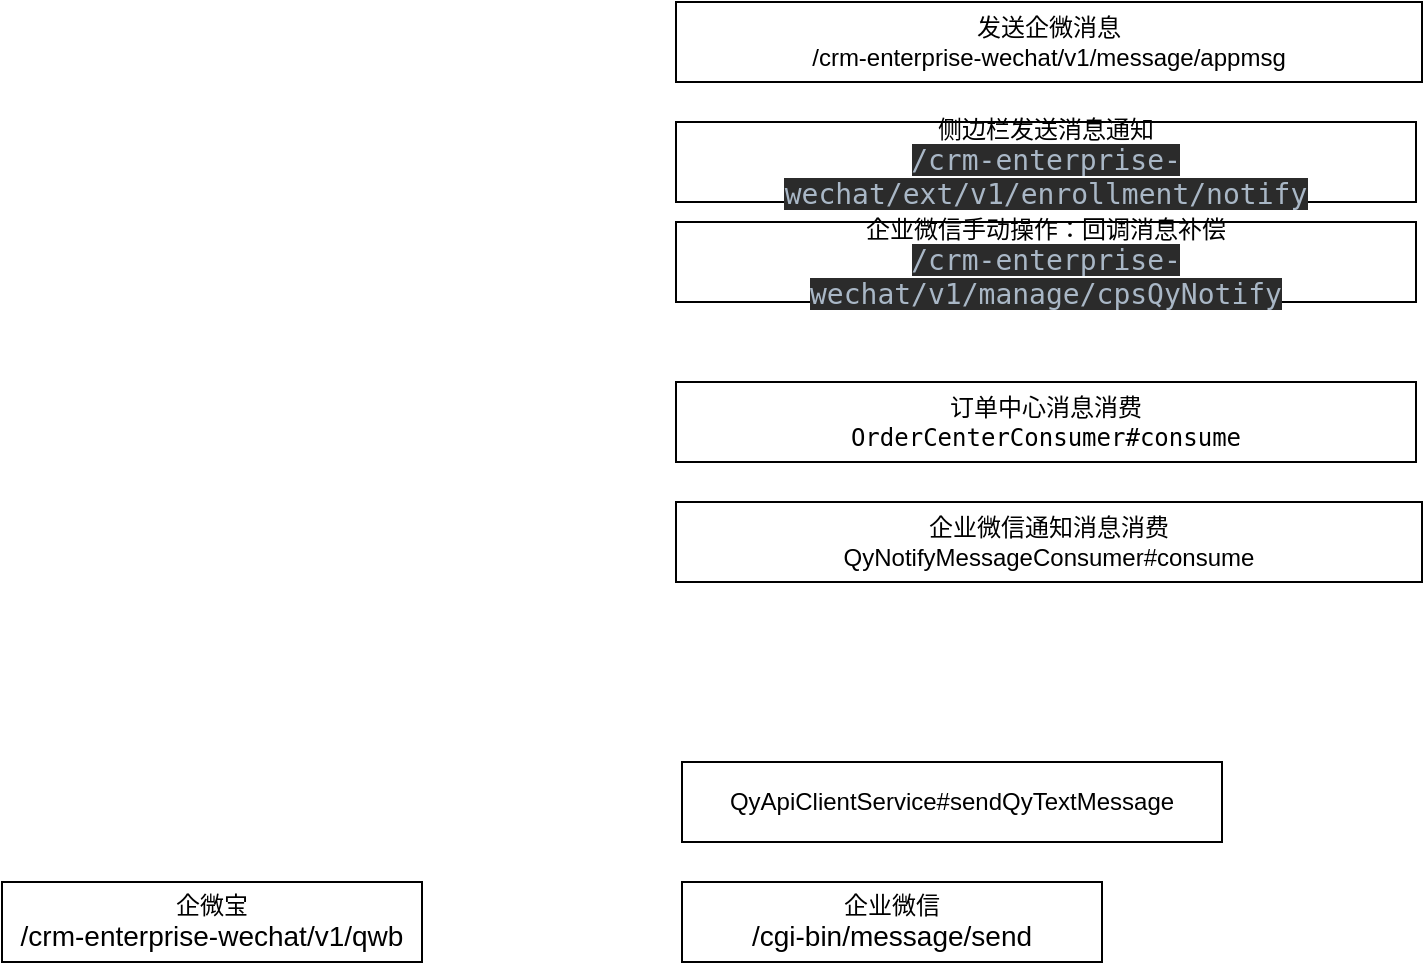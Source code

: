 <mxfile version="21.1.2" type="github">
  <diagram name="第 1 页" id="er9I0QnL_Se0PQcWxd1t">
    <mxGraphModel dx="1050" dy="1718" grid="1" gridSize="10" guides="1" tooltips="1" connect="1" arrows="1" fold="1" page="1" pageScale="1" pageWidth="827" pageHeight="1169" math="0" shadow="0">
      <root>
        <mxCell id="0" />
        <mxCell id="1" parent="0" />
        <mxCell id="ewofRc9dXVoDsyhrSTzK-1" value="&lt;font style=&quot;&quot;&gt;企微宝&lt;br&gt;&lt;span style=&quot;font-size: 14px;&quot;&gt;/crm-enterprise-wechat/v1/qwb&lt;/span&gt;&lt;br&gt;&lt;/font&gt;" style="rounded=0;whiteSpace=wrap;html=1;" vertex="1" parent="1">
          <mxGeometry x="120" y="330" width="210" height="40" as="geometry" />
        </mxCell>
        <mxCell id="ewofRc9dXVoDsyhrSTzK-2" value="&lt;font style=&quot;&quot;&gt;企业微信&lt;br&gt;&lt;span style=&quot;font-size: 14px;&quot;&gt;/cgi-bin/message/send&lt;/span&gt;&lt;br&gt;&lt;/font&gt;" style="rounded=0;whiteSpace=wrap;html=1;" vertex="1" parent="1">
          <mxGeometry x="460" y="330" width="210" height="40" as="geometry" />
        </mxCell>
        <mxCell id="ewofRc9dXVoDsyhrSTzK-3" value="&lt;font style=&quot;&quot;&gt;QyApiClientService#sendQyTextMessage&lt;br&gt;&lt;/font&gt;" style="rounded=0;whiteSpace=wrap;html=1;" vertex="1" parent="1">
          <mxGeometry x="460" y="270" width="270" height="40" as="geometry" />
        </mxCell>
        <mxCell id="ewofRc9dXVoDsyhrSTzK-4" value="&lt;font style=&quot;&quot;&gt;发送企微消息&lt;br&gt;/crm-enterprise-wechat/v1/message/appmsg&lt;br&gt;&lt;/font&gt;" style="rounded=0;whiteSpace=wrap;html=1;" vertex="1" parent="1">
          <mxGeometry x="457" y="-110" width="373" height="40" as="geometry" />
        </mxCell>
        <mxCell id="ewofRc9dXVoDsyhrSTzK-5" value="&lt;font style=&quot;&quot;&gt;侧边栏发送消息通知&lt;br&gt;&lt;span style=&quot;background-color: rgb(43, 43, 43); color: rgb(169, 183, 198); font-family: &amp;quot;JetBrains Mono&amp;quot;, monospace; font-size: 10.5pt;&quot;&gt;/crm-enterprise-wechat/ext/v1/enrollment/notify&lt;/span&gt;&lt;br&gt;&lt;/font&gt;" style="rounded=0;whiteSpace=wrap;html=1;" vertex="1" parent="1">
          <mxGeometry x="457" y="-50" width="370" height="40" as="geometry" />
        </mxCell>
        <mxCell id="ewofRc9dXVoDsyhrSTzK-6" value="&lt;font style=&quot;&quot;&gt;订单中心消息消费&lt;br&gt;&lt;font face=&quot;JetBrains Mono, monospace&quot;&gt;OrderCenterConsumer#consume&lt;/font&gt;&lt;br&gt;&lt;/font&gt;" style="rounded=0;whiteSpace=wrap;html=1;" vertex="1" parent="1">
          <mxGeometry x="457" y="80" width="370" height="40" as="geometry" />
        </mxCell>
        <mxCell id="ewofRc9dXVoDsyhrSTzK-7" value="&lt;font style=&quot;&quot;&gt;企业微信手动操作：回调消息补偿&lt;br&gt;&lt;span style=&quot;background-color: rgb(43, 43, 43); color: rgb(169, 183, 198); font-family: &amp;quot;JetBrains Mono&amp;quot;, monospace; font-size: 10.5pt;&quot;&gt;/crm-enterprise-wechat/v1/manage/cpsQyNotify&lt;/span&gt;&lt;br&gt;&lt;/font&gt;" style="rounded=0;whiteSpace=wrap;html=1;" vertex="1" parent="1">
          <mxGeometry x="457" width="370" height="40" as="geometry" />
        </mxCell>
        <mxCell id="ewofRc9dXVoDsyhrSTzK-8" value="&lt;font style=&quot;&quot;&gt;企业微信通知消息消费&lt;br&gt;QyNotifyMessageConsumer#consume&lt;br&gt;&lt;/font&gt;" style="rounded=0;whiteSpace=wrap;html=1;" vertex="1" parent="1">
          <mxGeometry x="457" y="140" width="373" height="40" as="geometry" />
        </mxCell>
      </root>
    </mxGraphModel>
  </diagram>
</mxfile>
